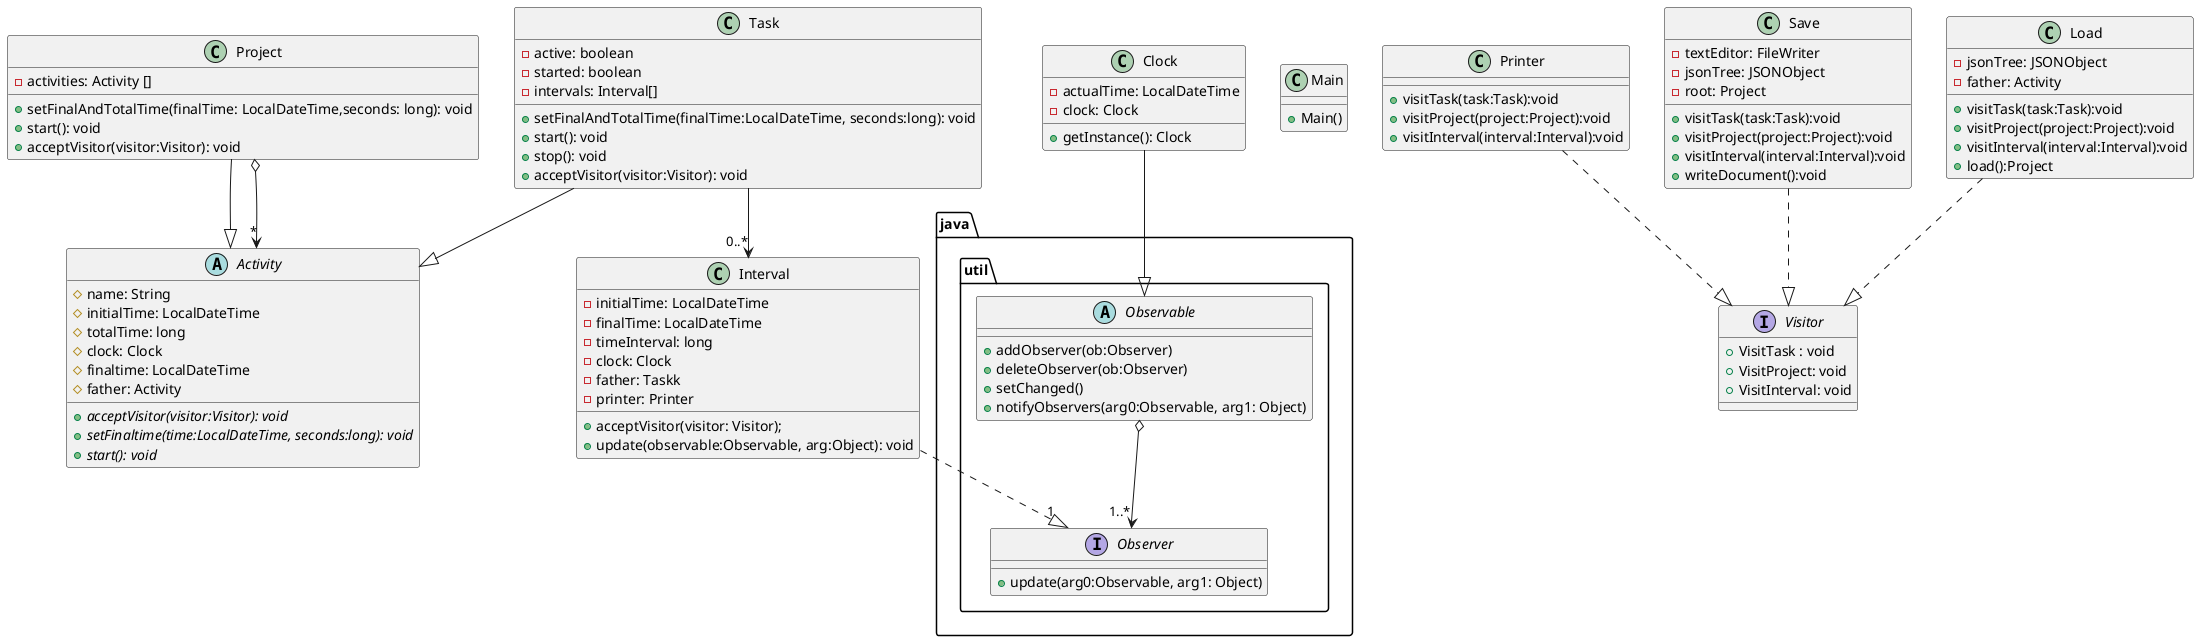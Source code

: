 @startuml
skinparam classAtributeIconSize 0
abstract class Activity{
# name: String
# initialTime: LocalDateTime
# totalTime: long
# clock: Clock
# finaltime: LocalDateTime
# father: Activity
+ {abstract}acceptVisitor(visitor:Visitor): void
+ {abstract}setFinaltime(time:LocalDateTime, seconds:long): void
+ {abstract}start(): void
}

class Project{

- activities: Activity []
+ setFinalAndTotalTime(finalTime: LocalDateTime,seconds: long): void
+ start(): void
+ acceptVisitor(visitor:Visitor): void

}

class Task{
- active: boolean
- started: boolean
- intervals: Interval[]
+ setFinalAndTotalTime(finalTime:LocalDateTime, seconds:long): void
+ start(): void
+ stop(): void
+ acceptVisitor(visitor:Visitor): void

}

class Interval{
- initialTime: LocalDateTime
- finalTime: LocalDateTime
- timeInterval: long
- clock: Clock
- father: Taskk
- printer: Printer

+ acceptVisitor(visitor: Visitor);
+ update(observable:Observable, arg:Object): void
}





class Main{
+ Main()
}


class Printer{
+ visitTask(task:Task):void
+ visitProject(project:Project):void
+ visitInterval(interval:Interval):void
}

class Clock
{
- actualTime: LocalDateTime
- clock: Clock 
+ getInstance(): Clock

}


package java.util <<Folder>>{

abstract class Observable{
+addObserver(ob:Observer)
+deleteObserver(ob:Observer)
+setChanged()
+notifyObservers(arg0:Observable, arg1: Object)
}
interface Observer{
+ update(arg0:Observable, arg1: Object)
}


}

interface Visitor{
+ VisitTask : void
+ VisitProject: void
+ VisitInterval: void

}

class Save{
- textEditor: FileWriter
- jsonTree: JSONObject
- root: Project

+ visitTask(task:Task):void
+ visitProject(project:Project):void
+ visitInterval(interval:Interval):void
+ writeDocument():void
}
class Load{
- jsonTree: JSONObject
- father: Activity
+ visitTask(task:Task):void
+ visitProject(project:Project):void
+ visitInterval(interval:Interval):void
+ load():Project
}
Task --|> Activity
Project --|> Activity
Project o--> "*" Activity
Observable o--> "1..*" Observer

Clock --|> Observable 
Task -->"0..*" Interval
Interval ..|> "1" Observer

Printer ..|> Visitor
Save ..|> Visitor
Load ..|> Visitor
@enduml
